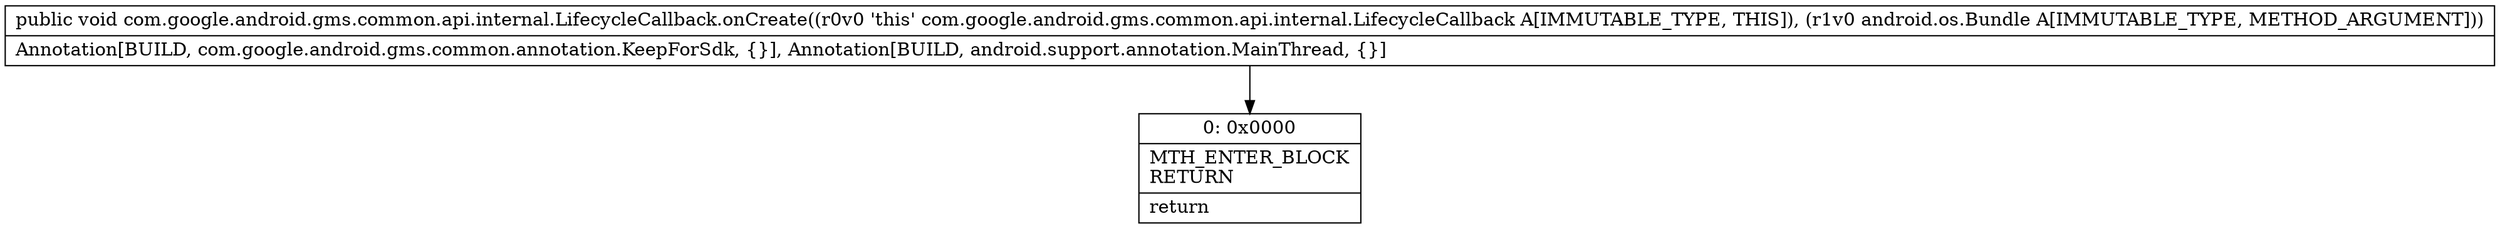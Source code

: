 digraph "CFG forcom.google.android.gms.common.api.internal.LifecycleCallback.onCreate(Landroid\/os\/Bundle;)V" {
Node_0 [shape=record,label="{0\:\ 0x0000|MTH_ENTER_BLOCK\lRETURN\l|return\l}"];
MethodNode[shape=record,label="{public void com.google.android.gms.common.api.internal.LifecycleCallback.onCreate((r0v0 'this' com.google.android.gms.common.api.internal.LifecycleCallback A[IMMUTABLE_TYPE, THIS]), (r1v0 android.os.Bundle A[IMMUTABLE_TYPE, METHOD_ARGUMENT]))  | Annotation[BUILD, com.google.android.gms.common.annotation.KeepForSdk, \{\}], Annotation[BUILD, android.support.annotation.MainThread, \{\}]\l}"];
MethodNode -> Node_0;
}

